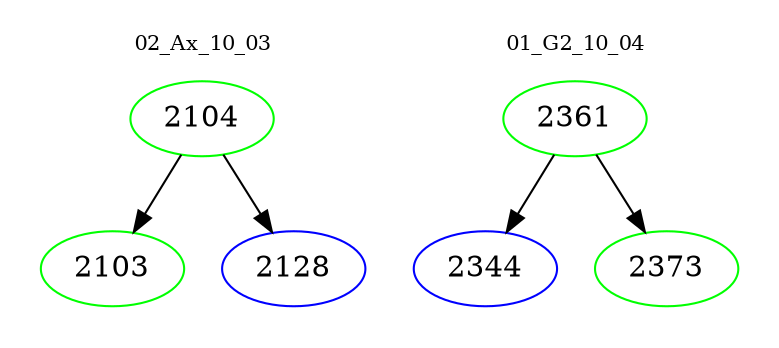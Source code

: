digraph{
subgraph cluster_0 {
color = white
label = "02_Ax_10_03";
fontsize=10;
T0_2104 [label="2104", color="green"]
T0_2104 -> T0_2103 [color="black"]
T0_2103 [label="2103", color="green"]
T0_2104 -> T0_2128 [color="black"]
T0_2128 [label="2128", color="blue"]
}
subgraph cluster_1 {
color = white
label = "01_G2_10_04";
fontsize=10;
T1_2361 [label="2361", color="green"]
T1_2361 -> T1_2344 [color="black"]
T1_2344 [label="2344", color="blue"]
T1_2361 -> T1_2373 [color="black"]
T1_2373 [label="2373", color="green"]
}
}
